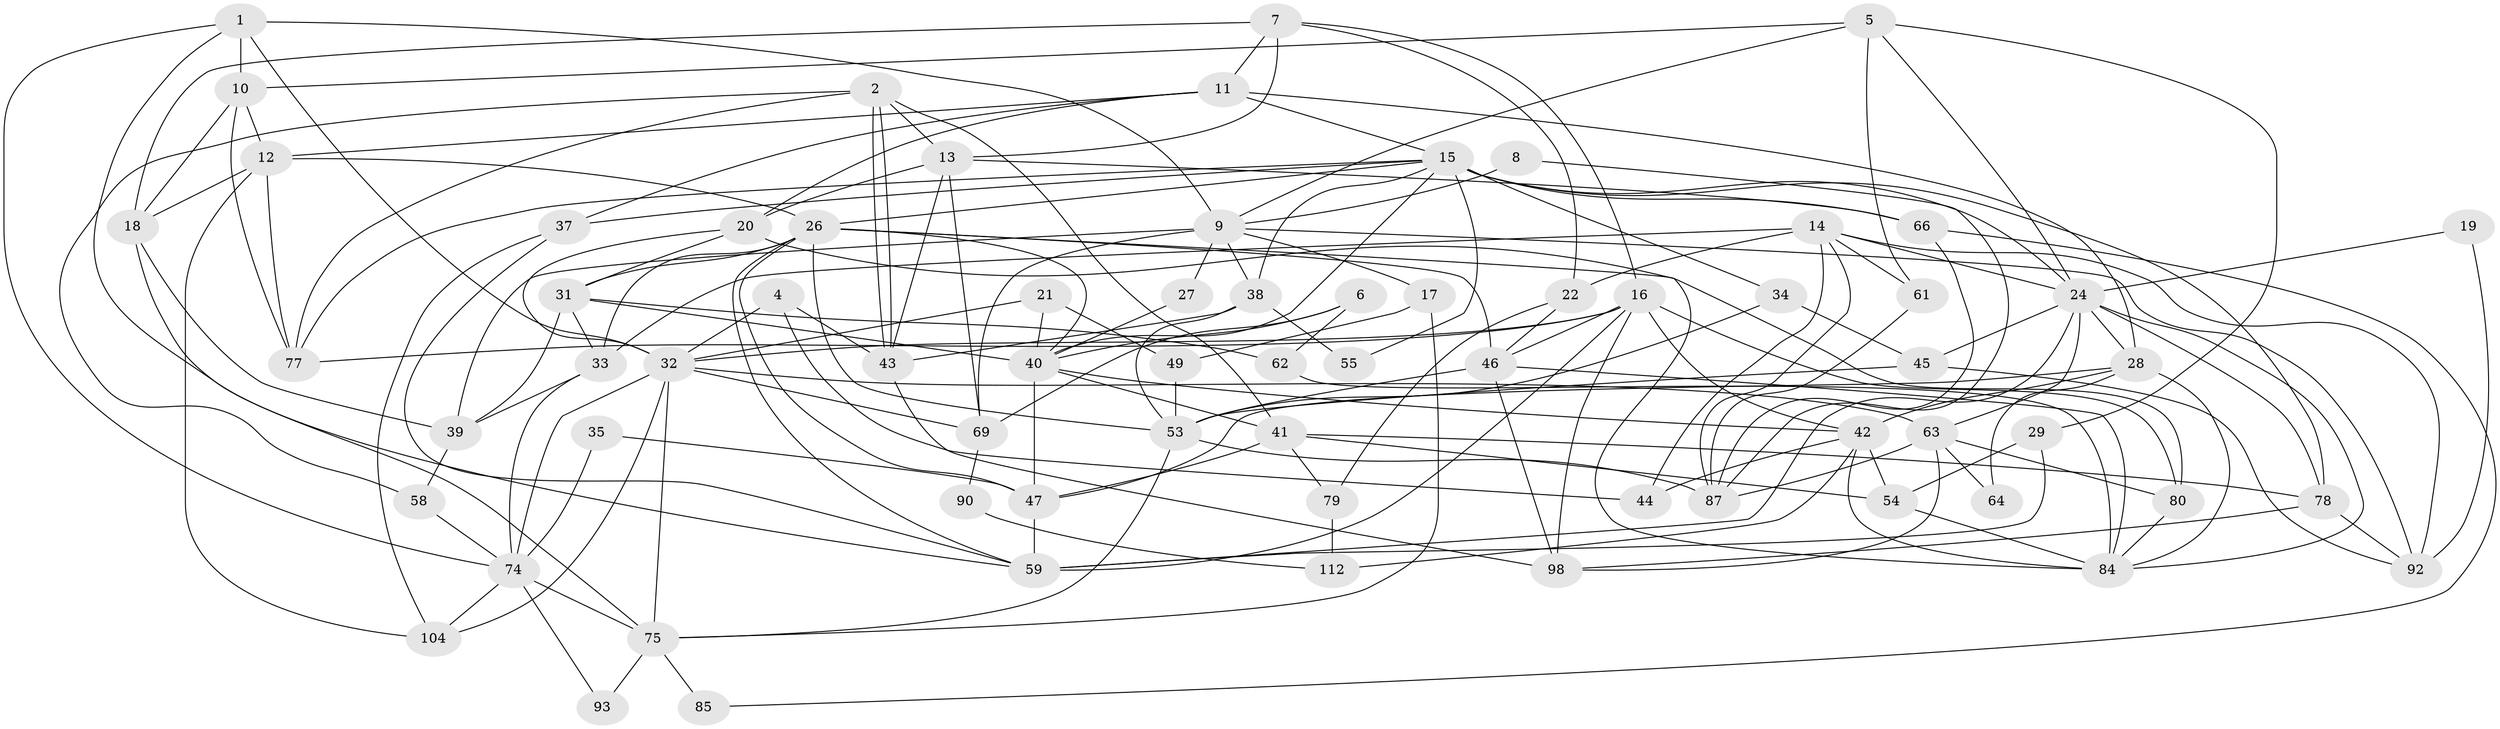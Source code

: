 // original degree distribution, {4: 0.23684210526315788, 5: 0.23684210526315788, 3: 0.2719298245614035, 2: 0.14035087719298245, 6: 0.05263157894736842, 7: 0.03508771929824561, 8: 0.02631578947368421}
// Generated by graph-tools (version 1.1) at 2025/42/03/06/25 10:42:00]
// undirected, 69 vertices, 173 edges
graph export_dot {
graph [start="1"]
  node [color=gray90,style=filled];
  1 [super="+3"];
  2 [super="+30"];
  4 [super="+82"];
  5;
  6;
  7;
  8;
  9 [super="+25"];
  10 [super="+96"];
  11 [super="+68"];
  12;
  13 [super="+23"];
  14 [super="+48"];
  15 [super="+89"];
  16 [super="+102"];
  17;
  18 [super="+72"];
  19;
  20 [super="+83"];
  21;
  22 [super="+36"];
  24 [super="+106"];
  26 [super="+86"];
  27;
  28 [super="+67"];
  29 [super="+95"];
  31 [super="+81"];
  32 [super="+56"];
  33 [super="+50"];
  34 [super="+60"];
  35;
  37;
  38 [super="+65"];
  39 [super="+57"];
  40 [super="+107"];
  41 [super="+52"];
  42 [super="+73"];
  43 [super="+101"];
  44 [super="+76"];
  45 [super="+110"];
  46 [super="+51"];
  47 [super="+94"];
  49;
  53 [super="+71"];
  54;
  55;
  58 [super="+88"];
  59 [super="+108"];
  61;
  62;
  63 [super="+70"];
  64;
  66 [super="+99"];
  69 [super="+97"];
  74 [super="+109"];
  75 [super="+111"];
  77 [super="+105"];
  78;
  79;
  80 [super="+100"];
  84 [super="+113"];
  85;
  87 [super="+91"];
  90;
  92;
  93;
  98 [super="+103"];
  104 [super="+114"];
  112;
  1 -- 32;
  1 -- 9;
  1 -- 10;
  1 -- 74;
  1 -- 59;
  2 -- 43;
  2 -- 43;
  2 -- 13;
  2 -- 58;
  2 -- 41;
  2 -- 77;
  4 -- 32 [weight=2];
  4 -- 43;
  4 -- 44;
  5 -- 24;
  5 -- 29;
  5 -- 61;
  5 -- 9;
  5 -- 10;
  6 -- 62;
  6 -- 69;
  6 -- 40;
  7 -- 11;
  7 -- 13;
  7 -- 18;
  7 -- 16;
  7 -- 22;
  8 -- 9;
  8 -- 87;
  9 -- 92;
  9 -- 17;
  9 -- 27;
  9 -- 69;
  9 -- 39;
  9 -- 38;
  10 -- 12;
  10 -- 77;
  10 -- 18;
  11 -- 15;
  11 -- 37;
  11 -- 12;
  11 -- 28;
  11 -- 20;
  12 -- 77;
  12 -- 26;
  12 -- 18;
  12 -- 104;
  13 -- 69;
  13 -- 43;
  13 -- 66;
  13 -- 20;
  14 -- 33;
  14 -- 44;
  14 -- 24;
  14 -- 92;
  14 -- 61;
  14 -- 22;
  14 -- 87;
  15 -- 55;
  15 -- 66;
  15 -- 78;
  15 -- 40;
  15 -- 34;
  15 -- 37;
  15 -- 24;
  15 -- 38;
  15 -- 77;
  15 -- 26;
  16 -- 32;
  16 -- 42;
  16 -- 46 [weight=2];
  16 -- 80;
  16 -- 77;
  16 -- 59;
  16 -- 98;
  17 -- 49;
  17 -- 75;
  18 -- 39;
  18 -- 75;
  19 -- 92;
  19 -- 24 [weight=2];
  20 -- 32;
  20 -- 31;
  20 -- 80;
  21 -- 49;
  21 -- 32;
  21 -- 40;
  22 -- 79;
  22 -- 46 [weight=2];
  24 -- 59;
  24 -- 63;
  24 -- 45;
  24 -- 78;
  24 -- 84;
  24 -- 28;
  26 -- 84;
  26 -- 31;
  26 -- 33;
  26 -- 40;
  26 -- 46;
  26 -- 47;
  26 -- 59;
  26 -- 53;
  27 -- 40;
  28 -- 42;
  28 -- 64;
  28 -- 84;
  28 -- 47;
  29 -- 54;
  29 -- 59;
  31 -- 40;
  31 -- 62;
  31 -- 33;
  31 -- 39;
  32 -- 75;
  32 -- 74;
  32 -- 63;
  32 -- 69;
  32 -- 104;
  33 -- 74;
  33 -- 39;
  34 -- 53;
  34 -- 45;
  35 -- 74;
  35 -- 47;
  37 -- 104;
  37 -- 59;
  38 -- 43;
  38 -- 53;
  38 -- 55;
  39 -- 58 [weight=2];
  40 -- 47;
  40 -- 42;
  40 -- 41;
  41 -- 47 [weight=2];
  41 -- 54;
  41 -- 79;
  41 -- 78;
  42 -- 54;
  42 -- 112;
  42 -- 84;
  42 -- 44;
  43 -- 98;
  45 -- 53;
  45 -- 92;
  46 -- 53;
  46 -- 84;
  46 -- 98;
  47 -- 59;
  49 -- 53;
  53 -- 87;
  53 -- 75;
  54 -- 84;
  58 -- 74;
  61 -- 87;
  62 -- 84;
  63 -- 98;
  63 -- 64;
  63 -- 80;
  63 -- 87;
  66 -- 85;
  66 -- 87;
  69 -- 90;
  74 -- 93;
  74 -- 104;
  74 -- 75;
  75 -- 85;
  75 -- 93;
  78 -- 92;
  78 -- 98;
  79 -- 112;
  80 -- 84;
  90 -- 112;
}
